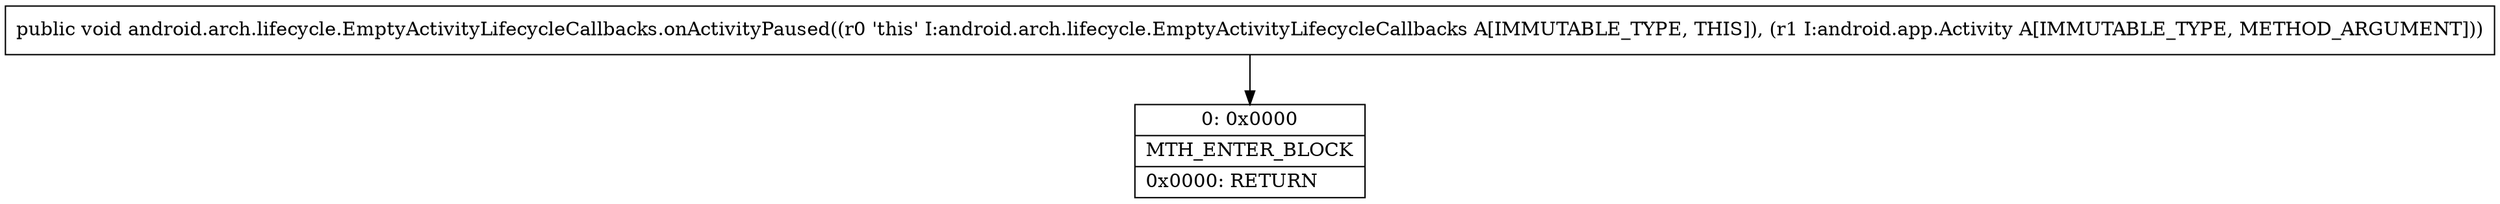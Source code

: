 digraph "CFG forandroid.arch.lifecycle.EmptyActivityLifecycleCallbacks.onActivityPaused(Landroid\/app\/Activity;)V" {
Node_0 [shape=record,label="{0\:\ 0x0000|MTH_ENTER_BLOCK\l|0x0000: RETURN   \l}"];
MethodNode[shape=record,label="{public void android.arch.lifecycle.EmptyActivityLifecycleCallbacks.onActivityPaused((r0 'this' I:android.arch.lifecycle.EmptyActivityLifecycleCallbacks A[IMMUTABLE_TYPE, THIS]), (r1 I:android.app.Activity A[IMMUTABLE_TYPE, METHOD_ARGUMENT])) }"];
MethodNode -> Node_0;
}


